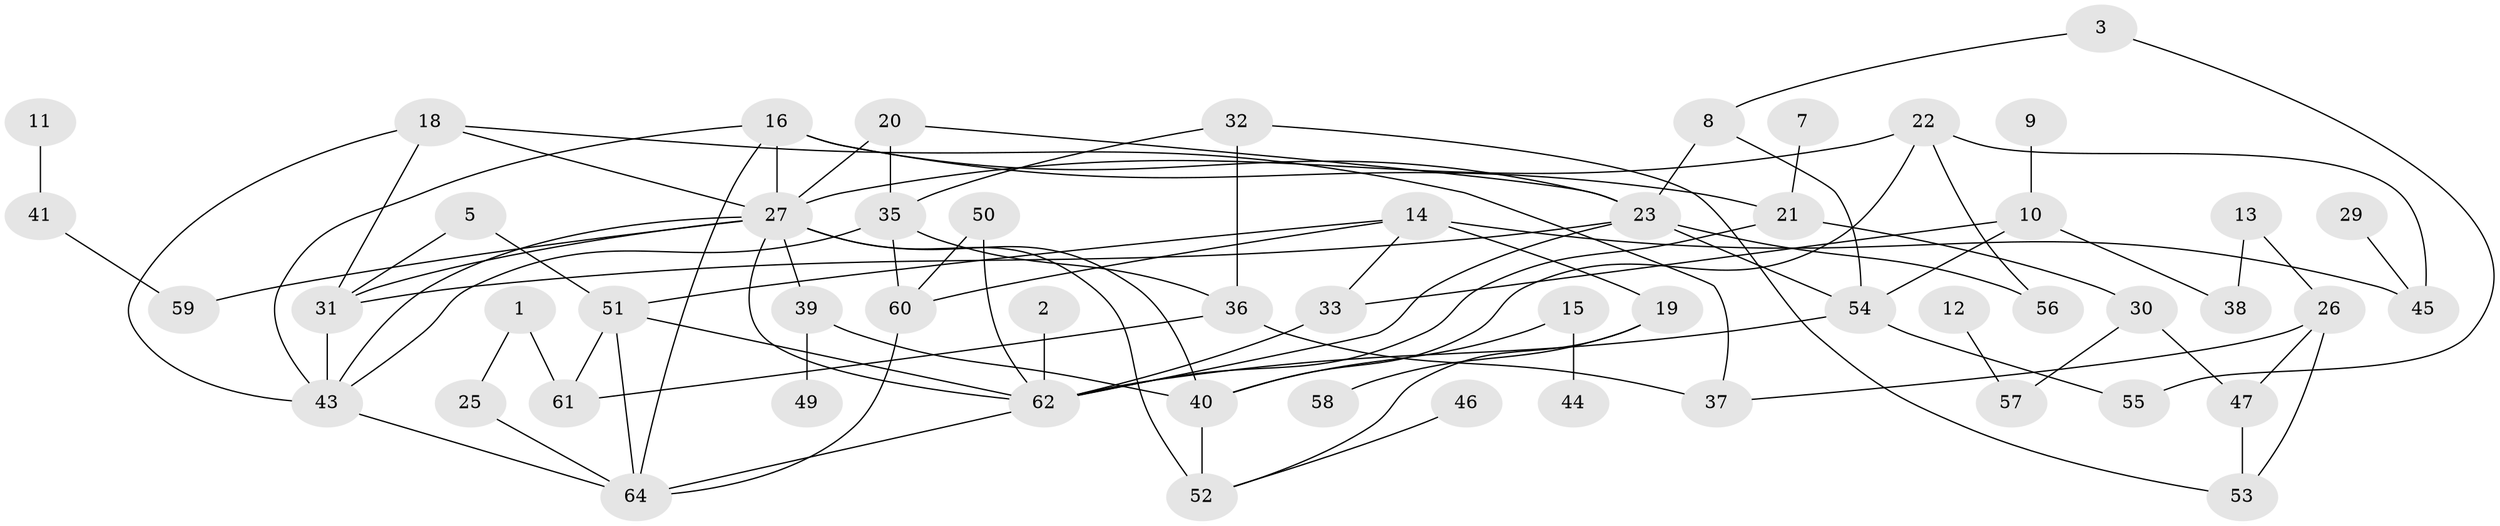 // original degree distribution, {2: 0.234375, 3: 0.265625, 1: 0.234375, 4: 0.1171875, 0: 0.0546875, 5: 0.0546875, 6: 0.03125, 7: 0.0078125}
// Generated by graph-tools (version 1.1) at 2025/00/03/09/25 03:00:52]
// undirected, 55 vertices, 89 edges
graph export_dot {
graph [start="1"]
  node [color=gray90,style=filled];
  1;
  2;
  3;
  5;
  7;
  8;
  9;
  10;
  11;
  12;
  13;
  14;
  15;
  16;
  18;
  19;
  20;
  21;
  22;
  23;
  25;
  26;
  27;
  29;
  30;
  31;
  32;
  33;
  35;
  36;
  37;
  38;
  39;
  40;
  41;
  43;
  44;
  45;
  46;
  47;
  49;
  50;
  51;
  52;
  53;
  54;
  55;
  56;
  57;
  58;
  59;
  60;
  61;
  62;
  64;
  1 -- 25 [weight=1.0];
  1 -- 61 [weight=1.0];
  2 -- 62 [weight=1.0];
  3 -- 8 [weight=1.0];
  3 -- 55 [weight=1.0];
  5 -- 31 [weight=1.0];
  5 -- 51 [weight=1.0];
  7 -- 21 [weight=1.0];
  8 -- 23 [weight=1.0];
  8 -- 54 [weight=1.0];
  9 -- 10 [weight=1.0];
  10 -- 33 [weight=1.0];
  10 -- 38 [weight=1.0];
  10 -- 54 [weight=1.0];
  11 -- 41 [weight=1.0];
  12 -- 57 [weight=1.0];
  13 -- 26 [weight=1.0];
  13 -- 38 [weight=1.0];
  14 -- 19 [weight=1.0];
  14 -- 33 [weight=1.0];
  14 -- 45 [weight=2.0];
  14 -- 51 [weight=1.0];
  14 -- 60 [weight=1.0];
  15 -- 40 [weight=1.0];
  15 -- 44 [weight=1.0];
  16 -- 21 [weight=1.0];
  16 -- 23 [weight=1.0];
  16 -- 27 [weight=2.0];
  16 -- 43 [weight=1.0];
  16 -- 64 [weight=1.0];
  18 -- 27 [weight=1.0];
  18 -- 31 [weight=1.0];
  18 -- 37 [weight=1.0];
  18 -- 43 [weight=1.0];
  19 -- 52 [weight=1.0];
  19 -- 58 [weight=1.0];
  20 -- 23 [weight=1.0];
  20 -- 27 [weight=1.0];
  20 -- 35 [weight=1.0];
  21 -- 30 [weight=1.0];
  21 -- 62 [weight=1.0];
  22 -- 27 [weight=1.0];
  22 -- 40 [weight=1.0];
  22 -- 45 [weight=1.0];
  22 -- 56 [weight=1.0];
  23 -- 31 [weight=1.0];
  23 -- 54 [weight=1.0];
  23 -- 56 [weight=1.0];
  23 -- 62 [weight=1.0];
  25 -- 64 [weight=2.0];
  26 -- 37 [weight=1.0];
  26 -- 47 [weight=1.0];
  26 -- 53 [weight=1.0];
  27 -- 31 [weight=1.0];
  27 -- 39 [weight=1.0];
  27 -- 40 [weight=1.0];
  27 -- 43 [weight=1.0];
  27 -- 52 [weight=2.0];
  27 -- 59 [weight=2.0];
  27 -- 62 [weight=1.0];
  29 -- 45 [weight=1.0];
  30 -- 47 [weight=1.0];
  30 -- 57 [weight=1.0];
  31 -- 43 [weight=2.0];
  32 -- 35 [weight=1.0];
  32 -- 36 [weight=1.0];
  32 -- 53 [weight=1.0];
  33 -- 62 [weight=1.0];
  35 -- 36 [weight=1.0];
  35 -- 43 [weight=1.0];
  35 -- 60 [weight=1.0];
  36 -- 37 [weight=1.0];
  36 -- 61 [weight=1.0];
  39 -- 40 [weight=1.0];
  39 -- 49 [weight=1.0];
  40 -- 52 [weight=1.0];
  41 -- 59 [weight=1.0];
  43 -- 64 [weight=1.0];
  46 -- 52 [weight=1.0];
  47 -- 53 [weight=1.0];
  50 -- 60 [weight=1.0];
  50 -- 62 [weight=1.0];
  51 -- 61 [weight=1.0];
  51 -- 62 [weight=1.0];
  51 -- 64 [weight=1.0];
  54 -- 55 [weight=1.0];
  54 -- 62 [weight=1.0];
  60 -- 64 [weight=1.0];
  62 -- 64 [weight=1.0];
}
